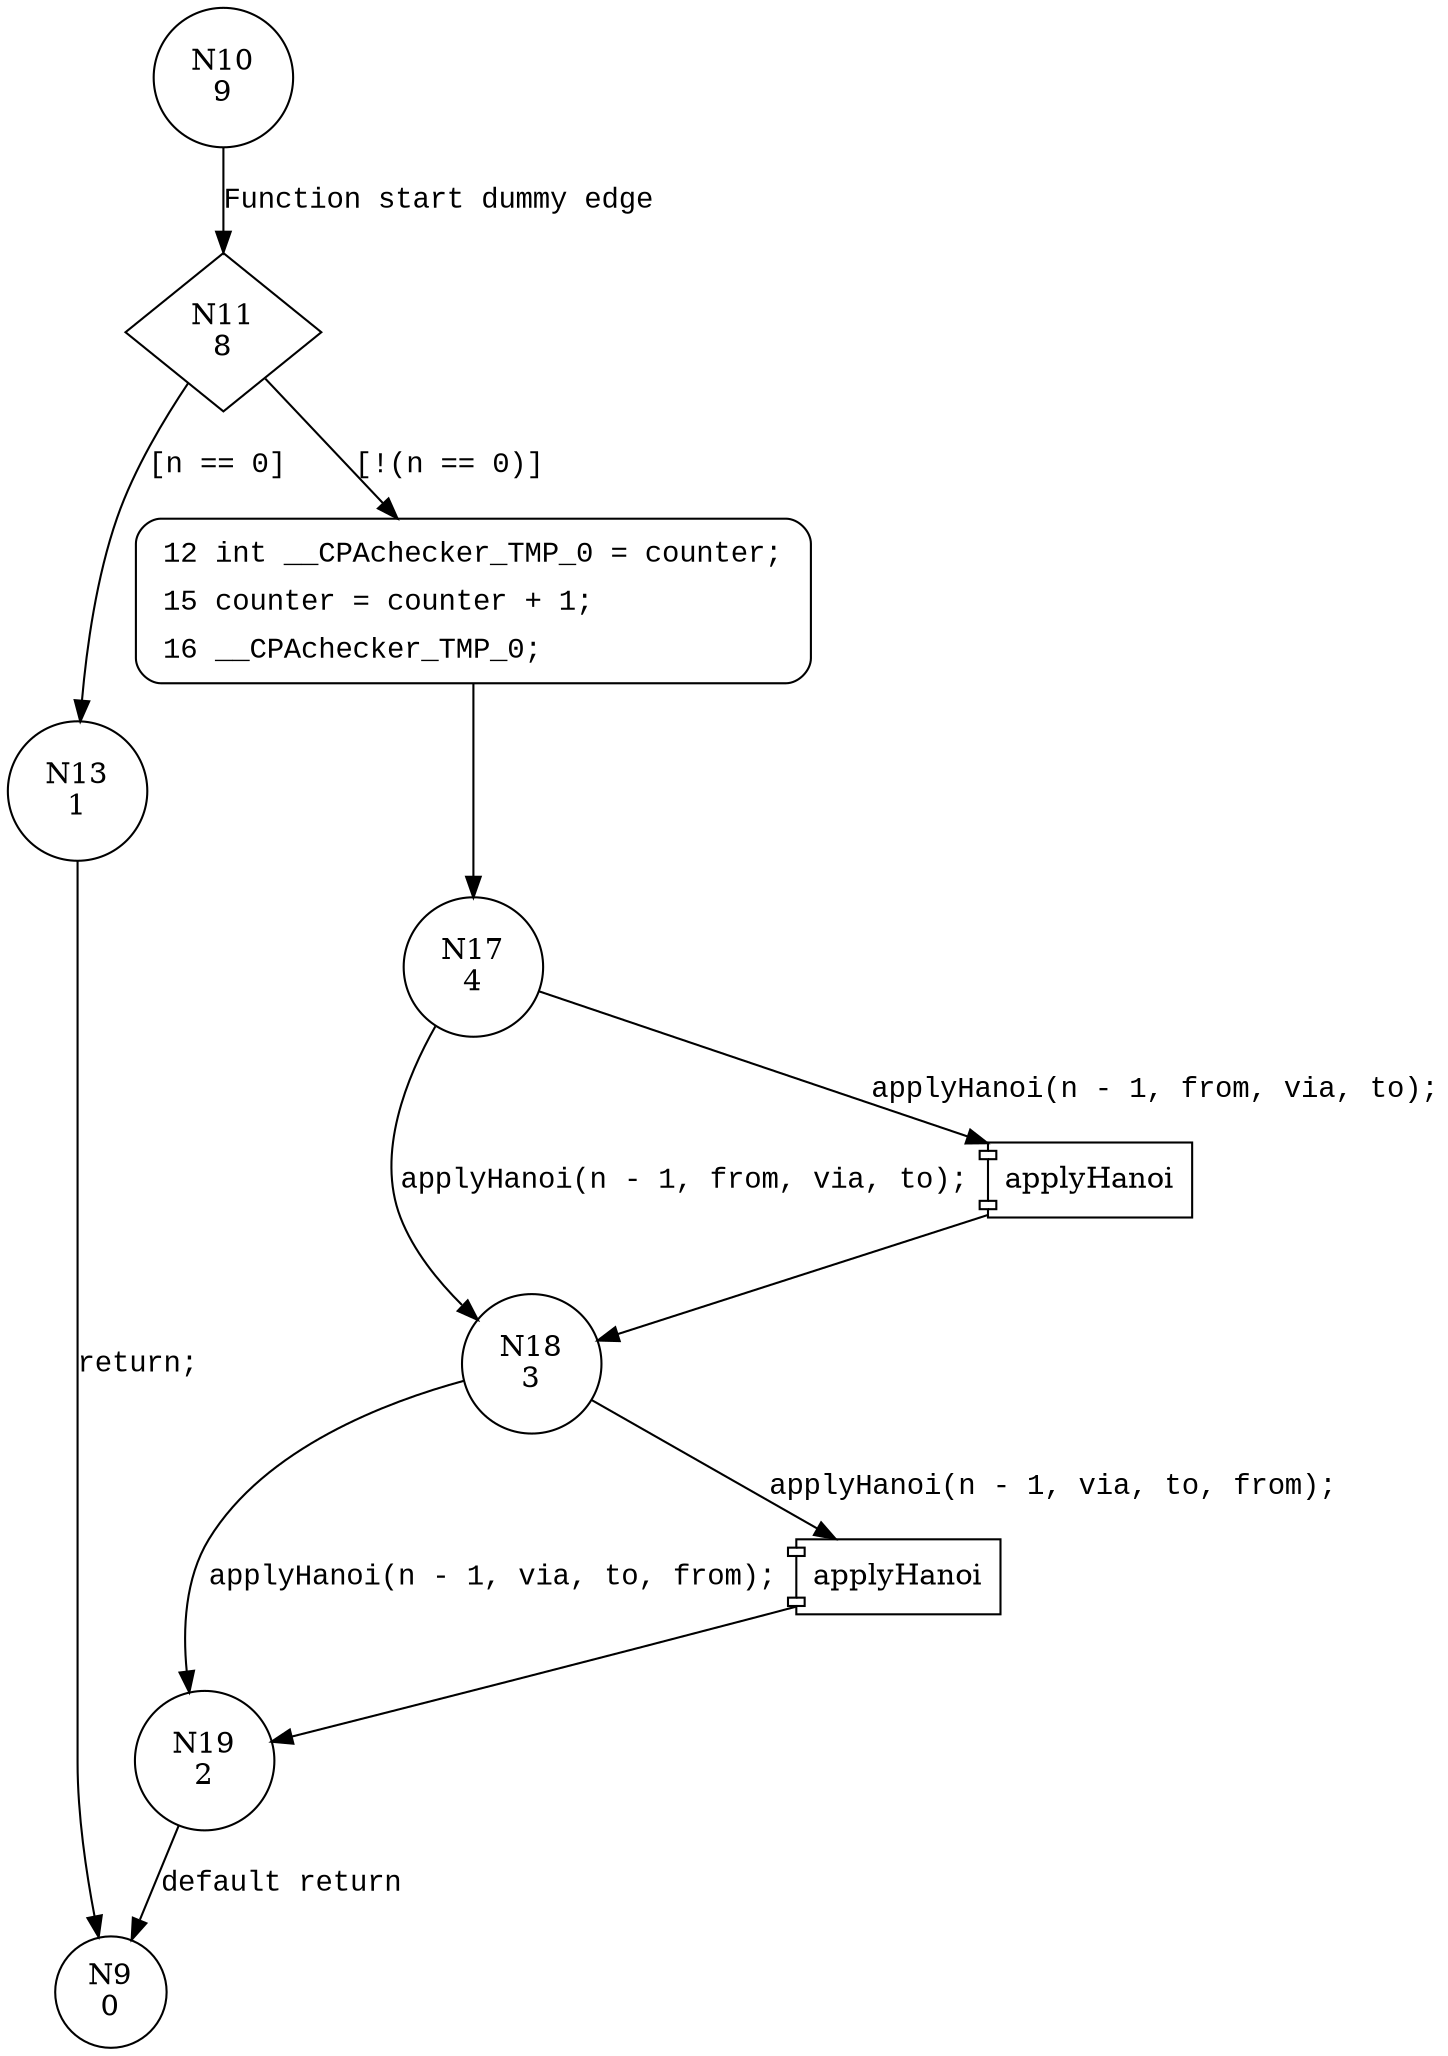 digraph applyHanoi {
10 [shape="circle" label="N10\n9"]
11 [shape="diamond" label="N11\n8"]
13 [shape="circle" label="N13\n1"]
12 [shape="circle" label="N12\n7"]
17 [shape="circle" label="N17\n4"]
18 [shape="circle" label="N18\n3"]
19 [shape="circle" label="N19\n2"]
9 [shape="circle" label="N9\n0"]
12 [style="filled,bold" penwidth="1" fillcolor="white" fontname="Courier New" shape="Mrecord" label=<<table border="0" cellborder="0" cellpadding="3" bgcolor="white"><tr><td align="right">12</td><td align="left">int __CPAchecker_TMP_0 = counter;</td></tr><tr><td align="right">15</td><td align="left">counter = counter + 1;</td></tr><tr><td align="right">16</td><td align="left">__CPAchecker_TMP_0;</td></tr></table>>]
12 -> 17[label=""]
10 -> 11 [label="Function start dummy edge" fontname="Courier New"]
11 -> 13 [label="[n == 0]" fontname="Courier New"]
11 -> 12 [label="[!(n == 0)]" fontname="Courier New"]
100001 [shape="component" label="applyHanoi"]
17 -> 100001 [label="applyHanoi(n - 1, from, via, to);" fontname="Courier New"]
100001 -> 18 [label="" fontname="Courier New"]
17 -> 18 [label="applyHanoi(n - 1, from, via, to);" fontname="Courier New"]
100002 [shape="component" label="applyHanoi"]
18 -> 100002 [label="applyHanoi(n - 1, via, to, from);" fontname="Courier New"]
100002 -> 19 [label="" fontname="Courier New"]
18 -> 19 [label="applyHanoi(n - 1, via, to, from);" fontname="Courier New"]
19 -> 9 [label="default return" fontname="Courier New"]
13 -> 9 [label="return;" fontname="Courier New"]
}